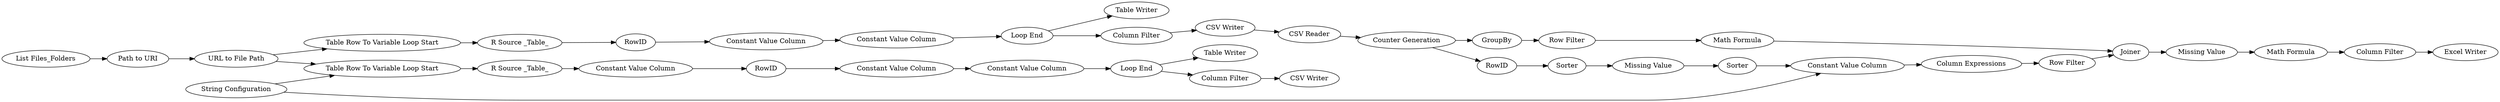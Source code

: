 digraph {
	637 [label="List Files_Folders"]
	638 [label="Table Row To Variable Loop Start"]
	639 [label="Path to URI"]
	640 [label="URL to File Path"]
	641 [label="R Source _Table_"]
	642 [label="Constant Value Column"]
	643 [label="Loop End"]
	644 [label="Constant Value Column"]
	645 [label="Table Writer"]
	646 [label="CSV Writer"]
	647 [label="Column Filter"]
	648 [label="String Configuration"]
	649 [label="R Source _Table_"]
	650 [label="Table Row To Variable Loop Start"]
	651 [label="Constant Value Column"]
	652 [label="Loop End"]
	653 [label="Constant Value Column"]
	654 [label=RowID]
	655 [label="Constant Value Column"]
	656 [label="Table Writer"]
	657 [label="CSV Writer"]
	658 [label="Column Filter"]
	659 [label=RowID]
	660 [label="CSV Reader"]
	661 [label="Counter Generation"]
	662 [label=RowID]
	663 [label=Sorter]
	664 [label="Missing Value"]
	665 [label=Sorter]
	666 [label="Column Expressions"]
	667 [label="Row Filter"]
	668 [label="Constant Value Column"]
	669 [label=GroupBy]
	670 [label="Row Filter"]
	671 [label="Math Formula"]
	672 [label=Joiner]
	673 [label="Missing Value"]
	674 [label="Math Formula"]
	675 [label="Column Filter"]
	676 [label="Excel Writer"]
	637 -> 639
	638 -> 641
	639 -> 640
	640 -> 650
	640 -> 638
	641 -> 659
	642 -> 644
	643 -> 647
	643 -> 645
	644 -> 643
	646 -> 660
	647 -> 646
	648 -> 650
	648 -> 668
	649 -> 655
	650 -> 649
	651 -> 653
	652 -> 656
	652 -> 658
	653 -> 652
	654 -> 651
	655 -> 654
	658 -> 657
	659 -> 642
	660 -> 661
	661 -> 662
	661 -> 669
	662 -> 663
	663 -> 664
	664 -> 665
	665 -> 668
	666 -> 667
	667 -> 672
	668 -> 666
	669 -> 670
	670 -> 671
	671 -> 672
	672 -> 673
	673 -> 674
	674 -> 675
	675 -> 676
	rankdir=LR
}
